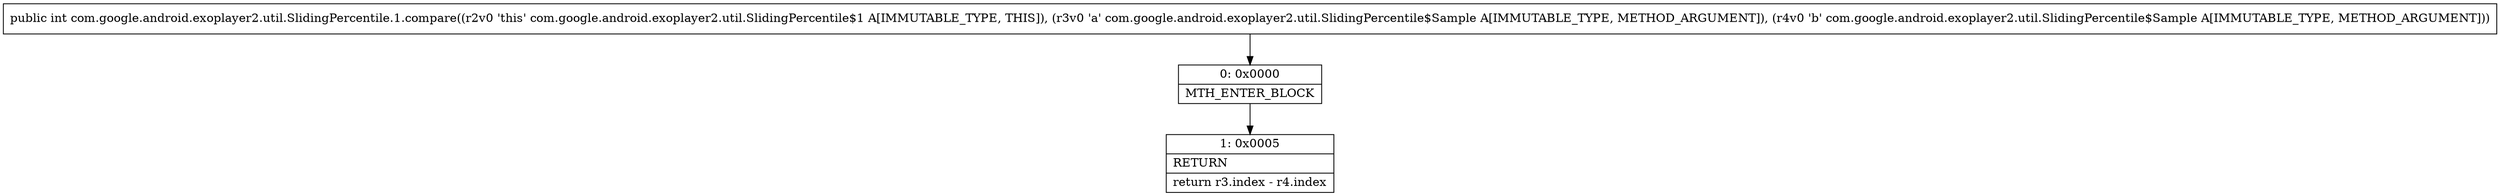 digraph "CFG forcom.google.android.exoplayer2.util.SlidingPercentile.1.compare(Lcom\/google\/android\/exoplayer2\/util\/SlidingPercentile$Sample;Lcom\/google\/android\/exoplayer2\/util\/SlidingPercentile$Sample;)I" {
Node_0 [shape=record,label="{0\:\ 0x0000|MTH_ENTER_BLOCK\l}"];
Node_1 [shape=record,label="{1\:\ 0x0005|RETURN\l|return r3.index \- r4.index\l}"];
MethodNode[shape=record,label="{public int com.google.android.exoplayer2.util.SlidingPercentile.1.compare((r2v0 'this' com.google.android.exoplayer2.util.SlidingPercentile$1 A[IMMUTABLE_TYPE, THIS]), (r3v0 'a' com.google.android.exoplayer2.util.SlidingPercentile$Sample A[IMMUTABLE_TYPE, METHOD_ARGUMENT]), (r4v0 'b' com.google.android.exoplayer2.util.SlidingPercentile$Sample A[IMMUTABLE_TYPE, METHOD_ARGUMENT])) }"];
MethodNode -> Node_0;
Node_0 -> Node_1;
}

